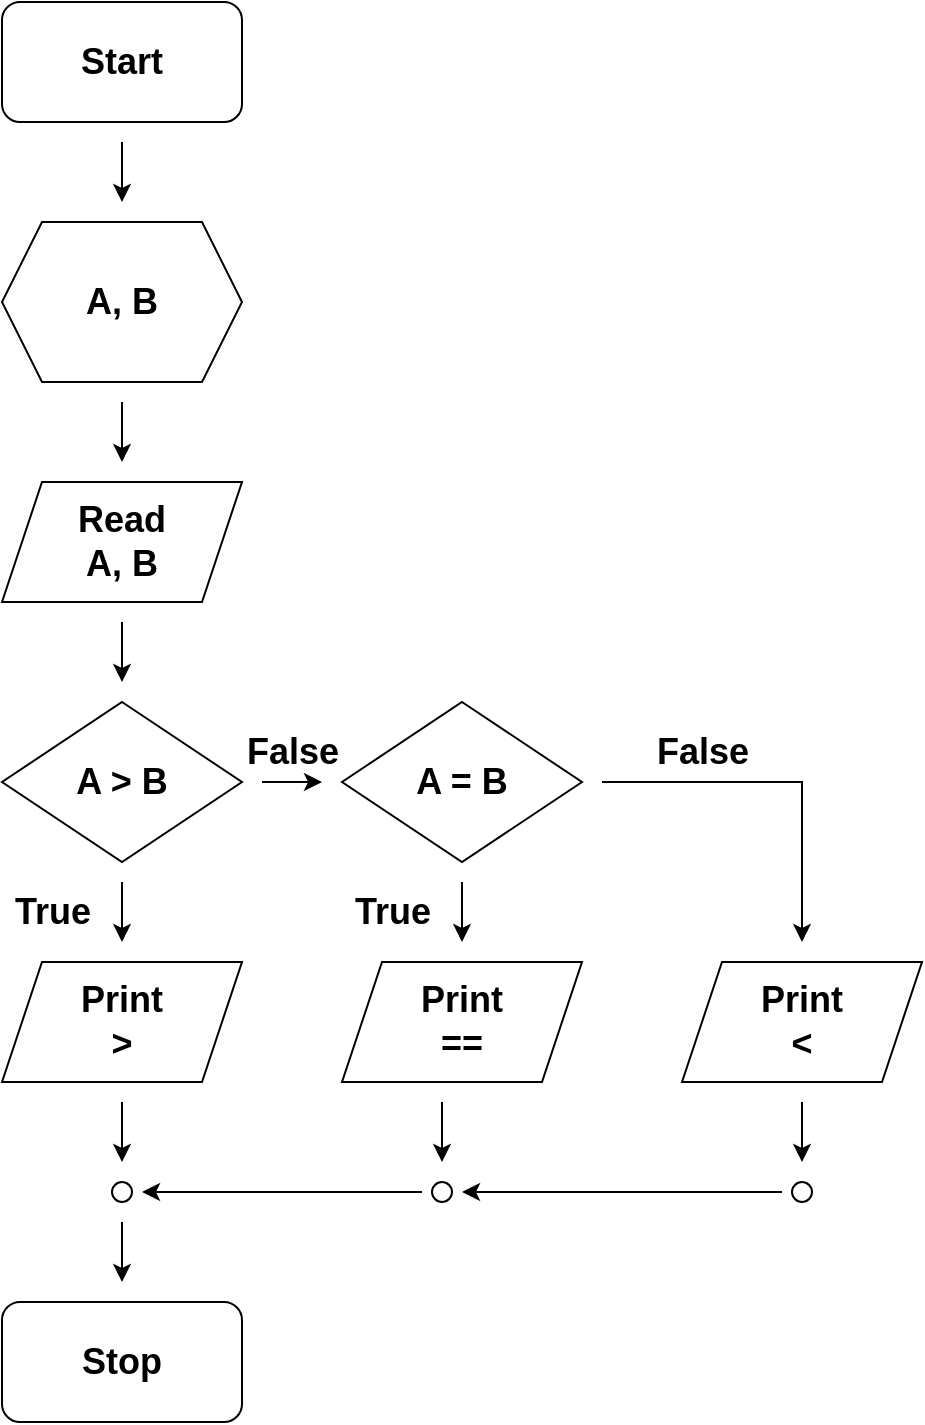 <mxfile version="15.5.2" type="github">
  <diagram id="yVPHVDd5HwRirnd_alYu" name="Page-1">
    <mxGraphModel dx="1422" dy="745" grid="1" gridSize="10" guides="1" tooltips="1" connect="1" arrows="1" fold="1" page="1" pageScale="1" pageWidth="827" pageHeight="1169" math="0" shadow="0">
      <root>
        <mxCell id="0" />
        <mxCell id="1" parent="0" />
        <mxCell id="GhN5JUPnfz4NHDG2Ww2h-2" value="&lt;b&gt;&lt;font style=&quot;font-size: 18px&quot;&gt;Start&lt;/font&gt;&lt;/b&gt;" style="rounded=1;whiteSpace=wrap;html=1;" parent="1" vertex="1">
          <mxGeometry x="40" y="40" width="120" height="60" as="geometry" />
        </mxCell>
        <mxCell id="GhN5JUPnfz4NHDG2Ww2h-3" value="&lt;b&gt;A, B&lt;/b&gt;" style="shape=hexagon;perimeter=hexagonPerimeter2;whiteSpace=wrap;html=1;fixedSize=1;fontSize=18;" parent="1" vertex="1">
          <mxGeometry x="40" y="150" width="120" height="80" as="geometry" />
        </mxCell>
        <mxCell id="GhN5JUPnfz4NHDG2Ww2h-4" value="" style="endArrow=classic;html=1;rounded=0;fontSize=18;" parent="1" edge="1">
          <mxGeometry width="50" height="50" relative="1" as="geometry">
            <mxPoint x="100" y="110" as="sourcePoint" />
            <mxPoint x="100" y="140" as="targetPoint" />
          </mxGeometry>
        </mxCell>
        <mxCell id="GhN5JUPnfz4NHDG2Ww2h-5" value="&lt;b&gt;Read&lt;br&gt;A, B&lt;/b&gt;" style="shape=parallelogram;perimeter=parallelogramPerimeter;whiteSpace=wrap;html=1;fixedSize=1;fontSize=18;" parent="1" vertex="1">
          <mxGeometry x="40" y="280" width="120" height="60" as="geometry" />
        </mxCell>
        <mxCell id="GhN5JUPnfz4NHDG2Ww2h-6" value="" style="endArrow=classic;html=1;rounded=0;fontSize=18;" parent="1" edge="1">
          <mxGeometry width="50" height="50" relative="1" as="geometry">
            <mxPoint x="100" y="240" as="sourcePoint" />
            <mxPoint x="100" y="270" as="targetPoint" />
          </mxGeometry>
        </mxCell>
        <mxCell id="GhN5JUPnfz4NHDG2Ww2h-7" value="&lt;b&gt;A &amp;gt; B&lt;/b&gt;" style="rhombus;whiteSpace=wrap;html=1;fontSize=18;" parent="1" vertex="1">
          <mxGeometry x="40" y="390" width="120" height="80" as="geometry" />
        </mxCell>
        <mxCell id="GhN5JUPnfz4NHDG2Ww2h-8" value="" style="endArrow=classic;html=1;rounded=0;fontSize=18;" parent="1" edge="1">
          <mxGeometry width="50" height="50" relative="1" as="geometry">
            <mxPoint x="100" y="350" as="sourcePoint" />
            <mxPoint x="100" y="380" as="targetPoint" />
          </mxGeometry>
        </mxCell>
        <mxCell id="GhN5JUPnfz4NHDG2Ww2h-10" value="&lt;b&gt;Print&lt;br&gt;&amp;gt;&lt;/b&gt;" style="shape=parallelogram;perimeter=parallelogramPerimeter;whiteSpace=wrap;html=1;fixedSize=1;fontSize=18;" parent="1" vertex="1">
          <mxGeometry x="40" y="520" width="120" height="60" as="geometry" />
        </mxCell>
        <mxCell id="GhN5JUPnfz4NHDG2Ww2h-11" value="&lt;b&gt;Print&lt;br&gt;==&lt;/b&gt;" style="shape=parallelogram;perimeter=parallelogramPerimeter;whiteSpace=wrap;html=1;fixedSize=1;fontSize=18;" parent="1" vertex="1">
          <mxGeometry x="210" y="520" width="120" height="60" as="geometry" />
        </mxCell>
        <mxCell id="GhN5JUPnfz4NHDG2Ww2h-13" value="" style="endArrow=classic;html=1;rounded=0;fontSize=18;" parent="1" edge="1">
          <mxGeometry width="50" height="50" relative="1" as="geometry">
            <mxPoint x="100" y="480" as="sourcePoint" />
            <mxPoint x="100" y="510" as="targetPoint" />
          </mxGeometry>
        </mxCell>
        <mxCell id="GhN5JUPnfz4NHDG2Ww2h-14" value="&lt;b&gt;A = B&lt;/b&gt;" style="rhombus;whiteSpace=wrap;html=1;fontSize=18;" parent="1" vertex="1">
          <mxGeometry x="210" y="390" width="120" height="80" as="geometry" />
        </mxCell>
        <mxCell id="GhN5JUPnfz4NHDG2Ww2h-16" value="" style="endArrow=classic;html=1;rounded=0;fontSize=18;" parent="1" edge="1">
          <mxGeometry width="50" height="50" relative="1" as="geometry">
            <mxPoint x="170" y="430" as="sourcePoint" />
            <mxPoint x="200" y="430" as="targetPoint" />
          </mxGeometry>
        </mxCell>
        <mxCell id="GhN5JUPnfz4NHDG2Ww2h-17" value="" style="endArrow=classic;html=1;rounded=0;fontSize=18;" parent="1" edge="1">
          <mxGeometry width="50" height="50" relative="1" as="geometry">
            <mxPoint x="270" y="480" as="sourcePoint" />
            <mxPoint x="270" y="510" as="targetPoint" />
          </mxGeometry>
        </mxCell>
        <mxCell id="GhN5JUPnfz4NHDG2Ww2h-19" value="&lt;b&gt;Print&lt;br&gt;&amp;lt;&lt;br&gt;&lt;/b&gt;" style="shape=parallelogram;perimeter=parallelogramPerimeter;whiteSpace=wrap;html=1;fixedSize=1;fontSize=18;" parent="1" vertex="1">
          <mxGeometry x="380" y="520" width="120" height="60" as="geometry" />
        </mxCell>
        <mxCell id="GhN5JUPnfz4NHDG2Ww2h-24" value="" style="endArrow=classic;html=1;rounded=0;fontSize=18;" parent="1" edge="1">
          <mxGeometry width="50" height="50" relative="1" as="geometry">
            <mxPoint x="340" y="430" as="sourcePoint" />
            <mxPoint x="440" y="510" as="targetPoint" />
            <Array as="points">
              <mxPoint x="440" y="430" />
            </Array>
          </mxGeometry>
        </mxCell>
        <mxCell id="GhN5JUPnfz4NHDG2Ww2h-25" value="" style="endArrow=classic;html=1;rounded=0;fontSize=18;" parent="1" edge="1">
          <mxGeometry width="50" height="50" relative="1" as="geometry">
            <mxPoint x="100" y="590" as="sourcePoint" />
            <mxPoint x="100" y="620" as="targetPoint" />
          </mxGeometry>
        </mxCell>
        <mxCell id="GhN5JUPnfz4NHDG2Ww2h-27" value="&lt;span style=&quot;font-size: 18px&quot;&gt;&lt;b&gt;Stop&lt;/b&gt;&lt;/span&gt;" style="rounded=1;whiteSpace=wrap;html=1;" parent="1" vertex="1">
          <mxGeometry x="40" y="690" width="120" height="60" as="geometry" />
        </mxCell>
        <mxCell id="GhN5JUPnfz4NHDG2Ww2h-28" value="" style="ellipse;whiteSpace=wrap;html=1;aspect=fixed;fontSize=18;" parent="1" vertex="1">
          <mxGeometry x="95" y="630" width="10" height="10" as="geometry" />
        </mxCell>
        <mxCell id="GhN5JUPnfz4NHDG2Ww2h-31" value="" style="ellipse;whiteSpace=wrap;html=1;aspect=fixed;fontSize=18;" parent="1" vertex="1">
          <mxGeometry x="255" y="630" width="10" height="10" as="geometry" />
        </mxCell>
        <mxCell id="GhN5JUPnfz4NHDG2Ww2h-34" value="" style="endArrow=classic;html=1;rounded=0;fontSize=18;" parent="1" edge="1">
          <mxGeometry width="50" height="50" relative="1" as="geometry">
            <mxPoint x="260" y="590" as="sourcePoint" />
            <mxPoint x="260" y="620" as="targetPoint" />
          </mxGeometry>
        </mxCell>
        <mxCell id="GhN5JUPnfz4NHDG2Ww2h-36" value="" style="endArrow=classic;html=1;rounded=0;fontSize=18;" parent="1" edge="1">
          <mxGeometry width="50" height="50" relative="1" as="geometry">
            <mxPoint x="440" y="590" as="sourcePoint" />
            <mxPoint x="440" y="620" as="targetPoint" />
          </mxGeometry>
        </mxCell>
        <mxCell id="GhN5JUPnfz4NHDG2Ww2h-37" value="" style="ellipse;whiteSpace=wrap;html=1;aspect=fixed;fontSize=18;" parent="1" vertex="1">
          <mxGeometry x="435" y="630" width="10" height="10" as="geometry" />
        </mxCell>
        <mxCell id="GhN5JUPnfz4NHDG2Ww2h-41" value="" style="endArrow=classic;html=1;rounded=0;fontSize=18;" parent="1" edge="1">
          <mxGeometry width="50" height="50" relative="1" as="geometry">
            <mxPoint x="430" y="635" as="sourcePoint" />
            <mxPoint x="270" y="635" as="targetPoint" />
          </mxGeometry>
        </mxCell>
        <mxCell id="GhN5JUPnfz4NHDG2Ww2h-42" value="" style="endArrow=classic;html=1;rounded=0;fontSize=18;" parent="1" edge="1">
          <mxGeometry width="50" height="50" relative="1" as="geometry">
            <mxPoint x="250" y="635" as="sourcePoint" />
            <mxPoint x="110" y="635" as="targetPoint" />
          </mxGeometry>
        </mxCell>
        <mxCell id="GhN5JUPnfz4NHDG2Ww2h-43" value="" style="endArrow=classic;html=1;rounded=0;fontSize=18;" parent="1" edge="1">
          <mxGeometry width="50" height="50" relative="1" as="geometry">
            <mxPoint x="100" y="650" as="sourcePoint" />
            <mxPoint x="100" y="680" as="targetPoint" />
          </mxGeometry>
        </mxCell>
        <mxCell id="GhN5JUPnfz4NHDG2Ww2h-44" value="&lt;b&gt;True&lt;/b&gt;" style="text;html=1;align=center;verticalAlign=middle;resizable=0;points=[];autosize=1;strokeColor=none;fillColor=none;fontSize=18;" parent="1" vertex="1">
          <mxGeometry x="40" y="480" width="50" height="30" as="geometry" />
        </mxCell>
        <mxCell id="GhN5JUPnfz4NHDG2Ww2h-45" value="&lt;b&gt;False&lt;br&gt;&lt;/b&gt;" style="text;html=1;align=center;verticalAlign=middle;resizable=0;points=[];autosize=1;strokeColor=none;fillColor=none;fontSize=18;" parent="1" vertex="1">
          <mxGeometry x="155" y="400" width="60" height="30" as="geometry" />
        </mxCell>
        <mxCell id="GhN5JUPnfz4NHDG2Ww2h-46" value="&lt;b&gt;False&lt;br&gt;&lt;/b&gt;" style="text;html=1;align=center;verticalAlign=middle;resizable=0;points=[];autosize=1;strokeColor=none;fillColor=none;fontSize=18;" parent="1" vertex="1">
          <mxGeometry x="360" y="400" width="60" height="30" as="geometry" />
        </mxCell>
        <mxCell id="GhN5JUPnfz4NHDG2Ww2h-47" value="&lt;b&gt;True&lt;/b&gt;" style="text;html=1;align=center;verticalAlign=middle;resizable=0;points=[];autosize=1;strokeColor=none;fillColor=none;fontSize=18;" parent="1" vertex="1">
          <mxGeometry x="210" y="480" width="50" height="30" as="geometry" />
        </mxCell>
      </root>
    </mxGraphModel>
  </diagram>
</mxfile>
